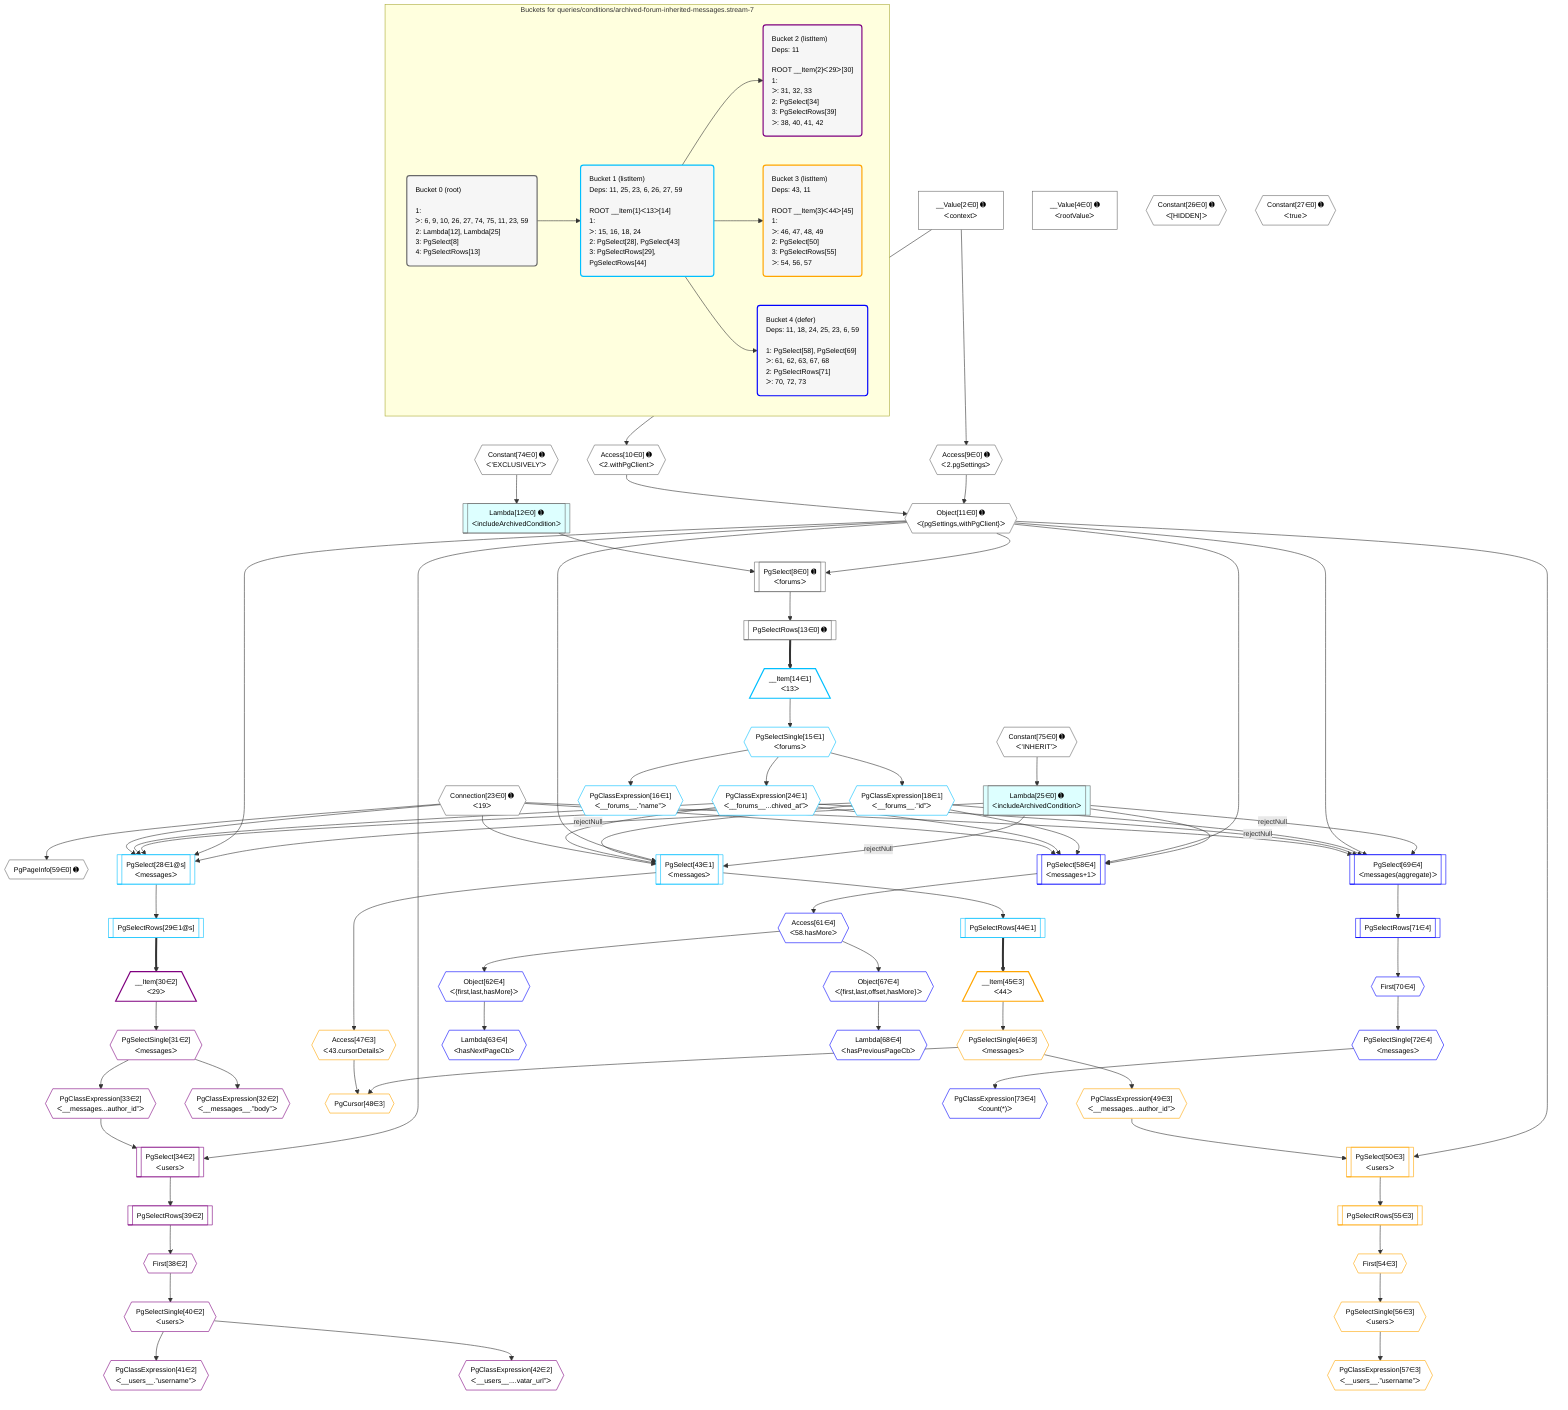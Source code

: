 %%{init: {'themeVariables': { 'fontSize': '12px'}}}%%
graph TD
    classDef path fill:#eee,stroke:#000,color:#000
    classDef plan fill:#fff,stroke-width:1px,color:#000
    classDef itemplan fill:#fff,stroke-width:2px,color:#000
    classDef unbatchedplan fill:#dff,stroke-width:1px,color:#000
    classDef sideeffectplan fill:#fcc,stroke-width:2px,color:#000
    classDef bucket fill:#f6f6f6,color:#000,stroke-width:2px,text-align:left


    %% plan dependencies
    PgSelect8[["PgSelect[8∈0] ➊<br />ᐸforumsᐳ"]]:::plan
    Object11{{"Object[11∈0] ➊<br />ᐸ{pgSettings,withPgClient}ᐳ"}}:::plan
    Lambda12[["Lambda[12∈0] ➊<br />ᐸincludeArchivedConditionᐳ"]]:::unbatchedplan
    Object11 & Lambda12 --> PgSelect8
    Access9{{"Access[9∈0] ➊<br />ᐸ2.pgSettingsᐳ"}}:::plan
    Access10{{"Access[10∈0] ➊<br />ᐸ2.withPgClientᐳ"}}:::plan
    Access9 & Access10 --> Object11
    Connection23{{"Connection[23∈0] ➊<br />ᐸ19ᐳ"}}:::plan
    __Value2["__Value[2∈0] ➊<br />ᐸcontextᐳ"]:::plan
    __Value2 --> Access9
    __Value2 --> Access10
    Constant74{{"Constant[74∈0] ➊<br />ᐸ'EXCLUSIVELY'ᐳ"}}:::plan
    Constant74 --> Lambda12
    PgSelectRows13[["PgSelectRows[13∈0] ➊"]]:::plan
    PgSelect8 --> PgSelectRows13
    Lambda25[["Lambda[25∈0] ➊<br />ᐸincludeArchivedConditionᐳ"]]:::unbatchedplan
    Constant75{{"Constant[75∈0] ➊<br />ᐸ'INHERIT'ᐳ"}}:::plan
    Constant75 --> Lambda25
    PgPageInfo59{{"PgPageInfo[59∈0] ➊"}}:::plan
    Connection23 --> PgPageInfo59
    __Value4["__Value[4∈0] ➊<br />ᐸrootValueᐳ"]:::plan
    Constant26{{"Constant[26∈0] ➊<br />ᐸ[HIDDEN]ᐳ"}}:::plan
    Constant27{{"Constant[27∈0] ➊<br />ᐸtrueᐳ"}}:::plan
    PgSelect28[["PgSelect[28∈1@s]<br />ᐸmessagesᐳ"]]:::plan
    PgClassExpression18{{"PgClassExpression[18∈1]<br />ᐸ__forums__.”id”ᐳ"}}:::plan
    PgClassExpression24{{"PgClassExpression[24∈1]<br />ᐸ__forums__...chived_at”ᐳ"}}:::plan
    Lambda25 -->|rejectNull| PgSelect28
    Object11 & PgClassExpression18 & PgClassExpression24 & Connection23 --> PgSelect28
    PgSelect43[["PgSelect[43∈1]<br />ᐸmessagesᐳ"]]:::plan
    Lambda25 -->|rejectNull| PgSelect43
    Object11 & PgClassExpression18 & PgClassExpression24 & Connection23 --> PgSelect43
    __Item14[/"__Item[14∈1]<br />ᐸ13ᐳ"\]:::itemplan
    PgSelectRows13 ==> __Item14
    PgSelectSingle15{{"PgSelectSingle[15∈1]<br />ᐸforumsᐳ"}}:::plan
    __Item14 --> PgSelectSingle15
    PgClassExpression16{{"PgClassExpression[16∈1]<br />ᐸ__forums__.”name”ᐳ"}}:::plan
    PgSelectSingle15 --> PgClassExpression16
    PgSelectSingle15 --> PgClassExpression18
    PgSelectSingle15 --> PgClassExpression24
    PgSelectRows29[["PgSelectRows[29∈1@s]"]]:::plan
    PgSelect28 --> PgSelectRows29
    PgSelectRows44[["PgSelectRows[44∈1]"]]:::plan
    PgSelect43 --> PgSelectRows44
    PgSelect34[["PgSelect[34∈2]<br />ᐸusersᐳ"]]:::plan
    PgClassExpression33{{"PgClassExpression[33∈2]<br />ᐸ__messages...author_id”ᐳ"}}:::plan
    Object11 & PgClassExpression33 --> PgSelect34
    __Item30[/"__Item[30∈2]<br />ᐸ29ᐳ"\]:::itemplan
    PgSelectRows29 ==> __Item30
    PgSelectSingle31{{"PgSelectSingle[31∈2]<br />ᐸmessagesᐳ"}}:::plan
    __Item30 --> PgSelectSingle31
    PgClassExpression32{{"PgClassExpression[32∈2]<br />ᐸ__messages__.”body”ᐳ"}}:::plan
    PgSelectSingle31 --> PgClassExpression32
    PgSelectSingle31 --> PgClassExpression33
    First38{{"First[38∈2]"}}:::plan
    PgSelectRows39[["PgSelectRows[39∈2]"]]:::plan
    PgSelectRows39 --> First38
    PgSelect34 --> PgSelectRows39
    PgSelectSingle40{{"PgSelectSingle[40∈2]<br />ᐸusersᐳ"}}:::plan
    First38 --> PgSelectSingle40
    PgClassExpression41{{"PgClassExpression[41∈2]<br />ᐸ__users__.”username”ᐳ"}}:::plan
    PgSelectSingle40 --> PgClassExpression41
    PgClassExpression42{{"PgClassExpression[42∈2]<br />ᐸ__users__....vatar_url”ᐳ"}}:::plan
    PgSelectSingle40 --> PgClassExpression42
    PgCursor48{{"PgCursor[48∈3]"}}:::plan
    PgSelectSingle46{{"PgSelectSingle[46∈3]<br />ᐸmessagesᐳ"}}:::plan
    Access47{{"Access[47∈3]<br />ᐸ43.cursorDetailsᐳ"}}:::plan
    PgSelectSingle46 & Access47 --> PgCursor48
    PgSelect50[["PgSelect[50∈3]<br />ᐸusersᐳ"]]:::plan
    PgClassExpression49{{"PgClassExpression[49∈3]<br />ᐸ__messages...author_id”ᐳ"}}:::plan
    Object11 & PgClassExpression49 --> PgSelect50
    __Item45[/"__Item[45∈3]<br />ᐸ44ᐳ"\]:::itemplan
    PgSelectRows44 ==> __Item45
    __Item45 --> PgSelectSingle46
    PgSelect43 --> Access47
    PgSelectSingle46 --> PgClassExpression49
    First54{{"First[54∈3]"}}:::plan
    PgSelectRows55[["PgSelectRows[55∈3]"]]:::plan
    PgSelectRows55 --> First54
    PgSelect50 --> PgSelectRows55
    PgSelectSingle56{{"PgSelectSingle[56∈3]<br />ᐸusersᐳ"}}:::plan
    First54 --> PgSelectSingle56
    PgClassExpression57{{"PgClassExpression[57∈3]<br />ᐸ__users__.”username”ᐳ"}}:::plan
    PgSelectSingle56 --> PgClassExpression57
    PgSelect58[["PgSelect[58∈4]<br />ᐸmessages+1ᐳ"]]:::plan
    Lambda25 -->|rejectNull| PgSelect58
    Object11 & PgClassExpression18 & PgClassExpression24 & Connection23 --> PgSelect58
    PgSelect69[["PgSelect[69∈4]<br />ᐸmessages(aggregate)ᐳ"]]:::plan
    Lambda25 -->|rejectNull| PgSelect69
    Object11 & PgClassExpression18 & PgClassExpression24 & Connection23 --> PgSelect69
    Object67{{"Object[67∈4]<br />ᐸ{first,last,offset,hasMore}ᐳ"}}:::plan
    Access61{{"Access[61∈4]<br />ᐸ58.hasMoreᐳ"}}:::plan
    Access61 --> Object67
    Object62{{"Object[62∈4]<br />ᐸ{first,last,hasMore}ᐳ"}}:::plan
    Access61 --> Object62
    PgSelect58 --> Access61
    Lambda63{{"Lambda[63∈4]<br />ᐸhasNextPageCbᐳ"}}:::plan
    Object62 --> Lambda63
    Lambda68{{"Lambda[68∈4]<br />ᐸhasPreviousPageCbᐳ"}}:::plan
    Object67 --> Lambda68
    First70{{"First[70∈4]"}}:::plan
    PgSelectRows71[["PgSelectRows[71∈4]"]]:::plan
    PgSelectRows71 --> First70
    PgSelect69 --> PgSelectRows71
    PgSelectSingle72{{"PgSelectSingle[72∈4]<br />ᐸmessagesᐳ"}}:::plan
    First70 --> PgSelectSingle72
    PgClassExpression73{{"PgClassExpression[73∈4]<br />ᐸcount(*)ᐳ"}}:::plan
    PgSelectSingle72 --> PgClassExpression73

    %% define steps

    subgraph "Buckets for queries/conditions/archived-forum-inherited-messages.stream-7"
    Bucket0("Bucket 0 (root)<br /><br />1: <br />ᐳ: 6, 9, 10, 26, 27, 74, 75, 11, 23, 59<br />2: Lambda[12], Lambda[25]<br />3: PgSelect[8]<br />4: PgSelectRows[13]"):::bucket
    classDef bucket0 stroke:#696969
    class Bucket0,__Value2,__Value4,PgSelect8,Access9,Access10,Object11,Lambda12,PgSelectRows13,Connection23,Lambda25,Constant26,Constant27,PgPageInfo59,Constant74,Constant75 bucket0
    Bucket1("Bucket 1 (listItem)<br />Deps: 11, 25, 23, 6, 26, 27, 59<br /><br />ROOT __Item{1}ᐸ13ᐳ[14]<br />1: <br />ᐳ: 15, 16, 18, 24<br />2: PgSelect[28], PgSelect[43]<br />3: PgSelectRows[29], PgSelectRows[44]"):::bucket
    classDef bucket1 stroke:#00bfff
    class Bucket1,__Item14,PgSelectSingle15,PgClassExpression16,PgClassExpression18,PgClassExpression24,PgSelect28,PgSelectRows29,PgSelect43,PgSelectRows44 bucket1
    Bucket2("Bucket 2 (listItem)<br />Deps: 11<br /><br />ROOT __Item{2}ᐸ29ᐳ[30]<br />1: <br />ᐳ: 31, 32, 33<br />2: PgSelect[34]<br />3: PgSelectRows[39]<br />ᐳ: 38, 40, 41, 42"):::bucket
    classDef bucket2 stroke:#7f007f
    class Bucket2,__Item30,PgSelectSingle31,PgClassExpression32,PgClassExpression33,PgSelect34,First38,PgSelectRows39,PgSelectSingle40,PgClassExpression41,PgClassExpression42 bucket2
    Bucket3("Bucket 3 (listItem)<br />Deps: 43, 11<br /><br />ROOT __Item{3}ᐸ44ᐳ[45]<br />1: <br />ᐳ: 46, 47, 48, 49<br />2: PgSelect[50]<br />3: PgSelectRows[55]<br />ᐳ: 54, 56, 57"):::bucket
    classDef bucket3 stroke:#ffa500
    class Bucket3,__Item45,PgSelectSingle46,Access47,PgCursor48,PgClassExpression49,PgSelect50,First54,PgSelectRows55,PgSelectSingle56,PgClassExpression57 bucket3
    Bucket4("Bucket 4 (defer)<br />Deps: 11, 18, 24, 25, 23, 6, 59<br /><br />1: PgSelect[58], PgSelect[69]<br />ᐳ: 61, 62, 63, 67, 68<br />2: PgSelectRows[71]<br />ᐳ: 70, 72, 73"):::bucket
    classDef bucket4 stroke:#0000ff
    class Bucket4,PgSelect58,Access61,Object62,Lambda63,Object67,Lambda68,PgSelect69,First70,PgSelectRows71,PgSelectSingle72,PgClassExpression73 bucket4
    Bucket0 --> Bucket1
    Bucket1 --> Bucket2 & Bucket3 & Bucket4
    end